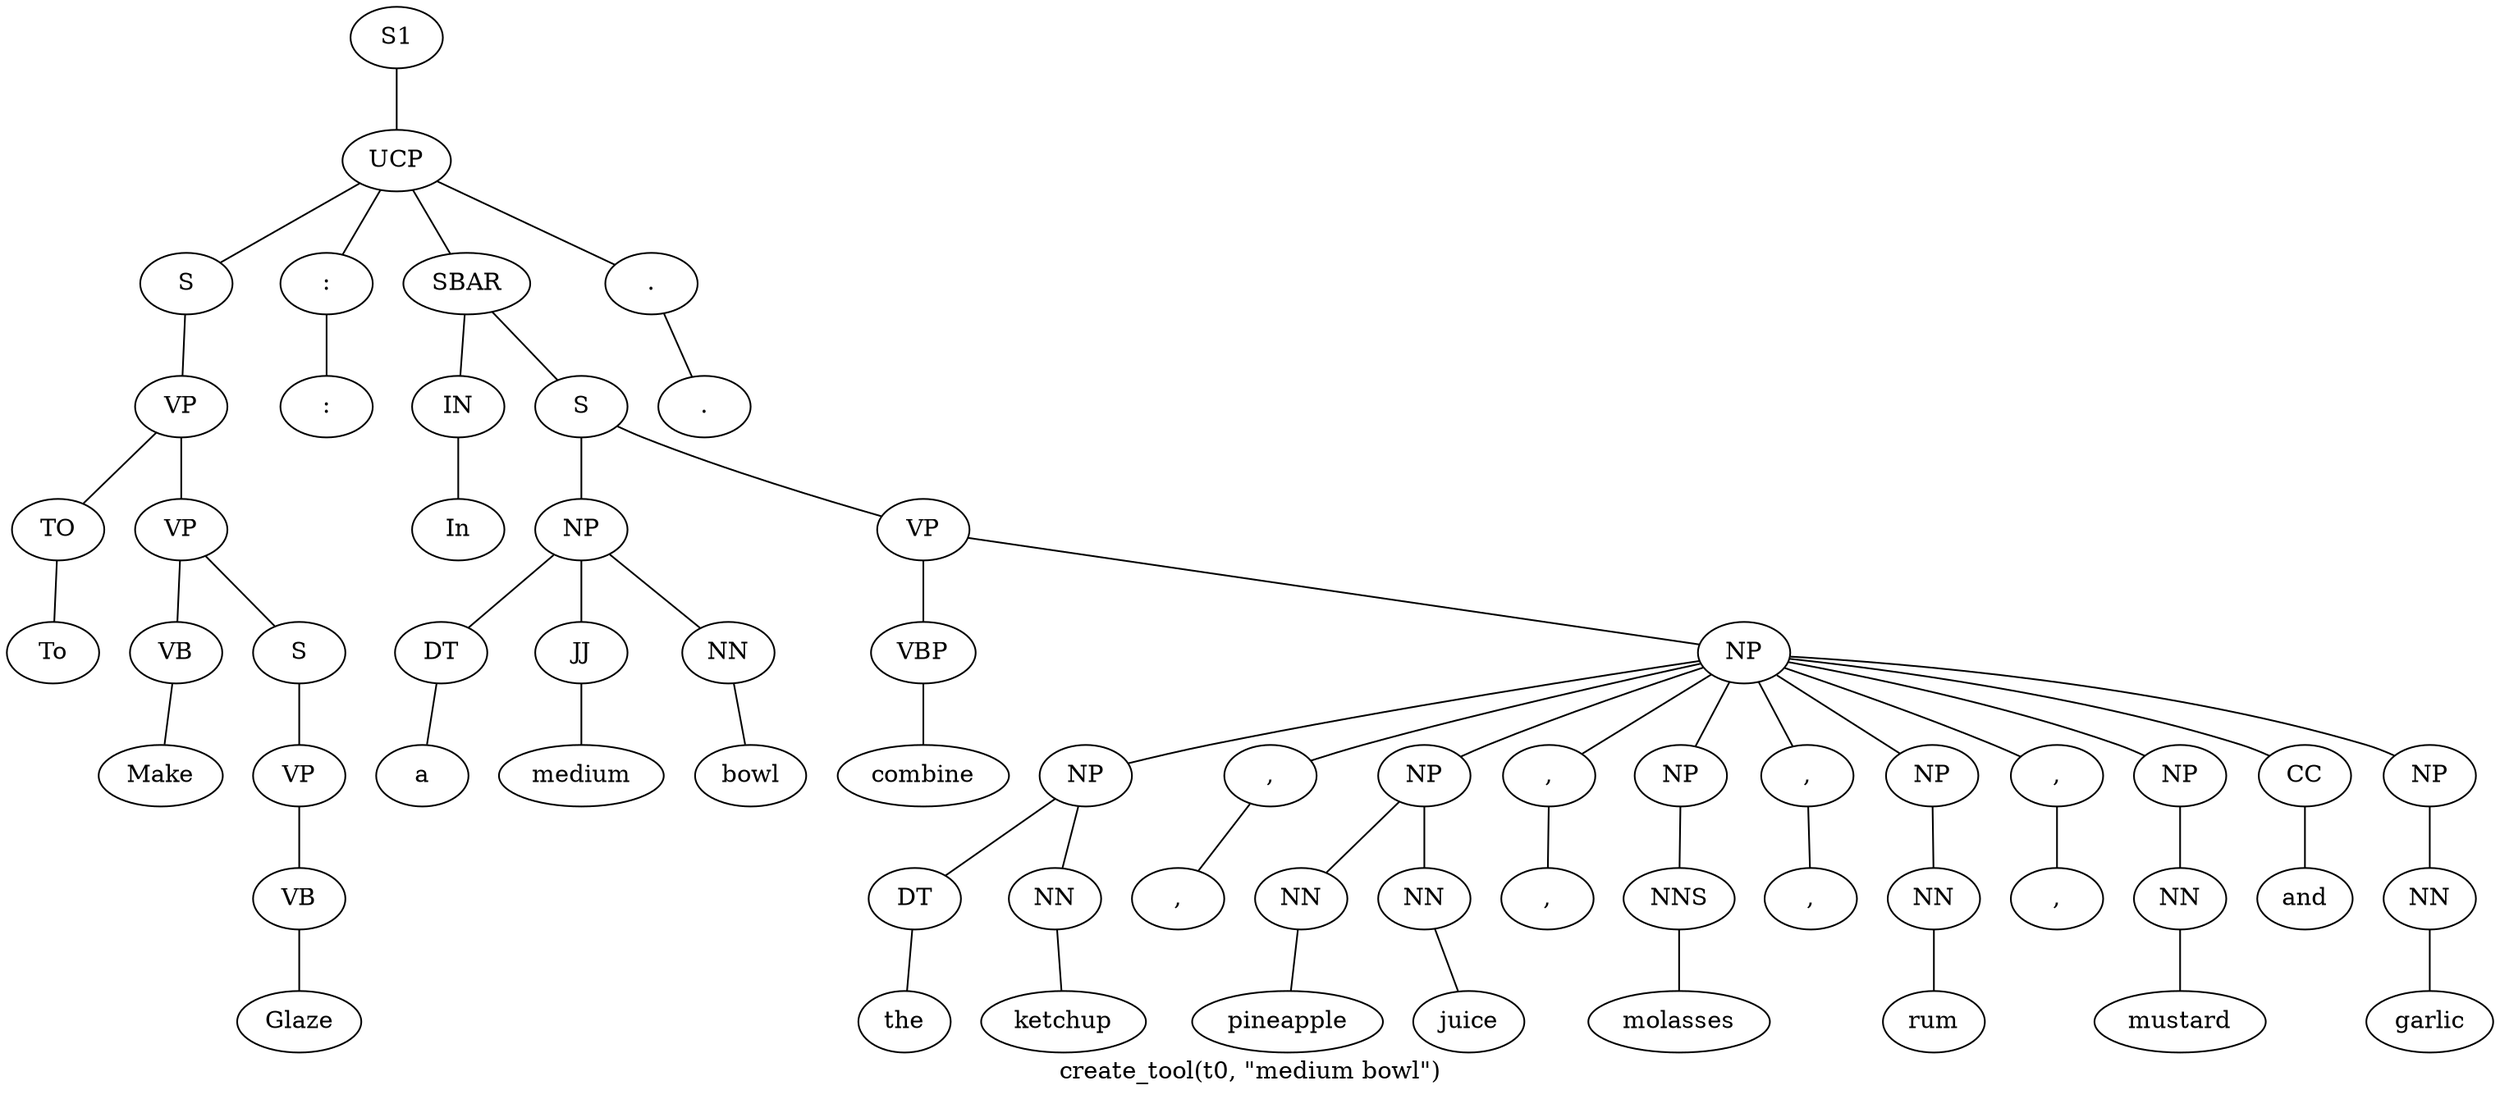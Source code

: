 graph SyntaxGraph {
	label = "create_tool(t0, \"medium bowl\")";
	Node0 [label="S1"];
	Node1 [label="UCP"];
	Node2 [label="S"];
	Node3 [label="VP"];
	Node4 [label="TO"];
	Node5 [label="To"];
	Node6 [label="VP"];
	Node7 [label="VB"];
	Node8 [label="Make"];
	Node9 [label="S"];
	Node10 [label="VP"];
	Node11 [label="VB"];
	Node12 [label="Glaze"];
	Node13 [label=":"];
	Node14 [label=":"];
	Node15 [label="SBAR"];
	Node16 [label="IN"];
	Node17 [label="In"];
	Node18 [label="S"];
	Node19 [label="NP"];
	Node20 [label="DT"];
	Node21 [label="a"];
	Node22 [label="JJ"];
	Node23 [label="medium"];
	Node24 [label="NN"];
	Node25 [label="bowl"];
	Node26 [label="VP"];
	Node27 [label="VBP"];
	Node28 [label="combine"];
	Node29 [label="NP"];
	Node30 [label="NP"];
	Node31 [label="DT"];
	Node32 [label="the"];
	Node33 [label="NN"];
	Node34 [label="ketchup"];
	Node35 [label=","];
	Node36 [label=","];
	Node37 [label="NP"];
	Node38 [label="NN"];
	Node39 [label="pineapple"];
	Node40 [label="NN"];
	Node41 [label="juice"];
	Node42 [label=","];
	Node43 [label=","];
	Node44 [label="NP"];
	Node45 [label="NNS"];
	Node46 [label="molasses"];
	Node47 [label=","];
	Node48 [label=","];
	Node49 [label="NP"];
	Node50 [label="NN"];
	Node51 [label="rum"];
	Node52 [label=","];
	Node53 [label=","];
	Node54 [label="NP"];
	Node55 [label="NN"];
	Node56 [label="mustard"];
	Node57 [label="CC"];
	Node58 [label="and"];
	Node59 [label="NP"];
	Node60 [label="NN"];
	Node61 [label="garlic"];
	Node62 [label="."];
	Node63 [label="."];

	Node0 -- Node1;
	Node1 -- Node2;
	Node1 -- Node13;
	Node1 -- Node15;
	Node1 -- Node62;
	Node2 -- Node3;
	Node3 -- Node4;
	Node3 -- Node6;
	Node4 -- Node5;
	Node6 -- Node7;
	Node6 -- Node9;
	Node7 -- Node8;
	Node9 -- Node10;
	Node10 -- Node11;
	Node11 -- Node12;
	Node13 -- Node14;
	Node15 -- Node16;
	Node15 -- Node18;
	Node16 -- Node17;
	Node18 -- Node19;
	Node18 -- Node26;
	Node19 -- Node20;
	Node19 -- Node22;
	Node19 -- Node24;
	Node20 -- Node21;
	Node22 -- Node23;
	Node24 -- Node25;
	Node26 -- Node27;
	Node26 -- Node29;
	Node27 -- Node28;
	Node29 -- Node30;
	Node29 -- Node35;
	Node29 -- Node37;
	Node29 -- Node42;
	Node29 -- Node44;
	Node29 -- Node47;
	Node29 -- Node49;
	Node29 -- Node52;
	Node29 -- Node54;
	Node29 -- Node57;
	Node29 -- Node59;
	Node30 -- Node31;
	Node30 -- Node33;
	Node31 -- Node32;
	Node33 -- Node34;
	Node35 -- Node36;
	Node37 -- Node38;
	Node37 -- Node40;
	Node38 -- Node39;
	Node40 -- Node41;
	Node42 -- Node43;
	Node44 -- Node45;
	Node45 -- Node46;
	Node47 -- Node48;
	Node49 -- Node50;
	Node50 -- Node51;
	Node52 -- Node53;
	Node54 -- Node55;
	Node55 -- Node56;
	Node57 -- Node58;
	Node59 -- Node60;
	Node60 -- Node61;
	Node62 -- Node63;
}